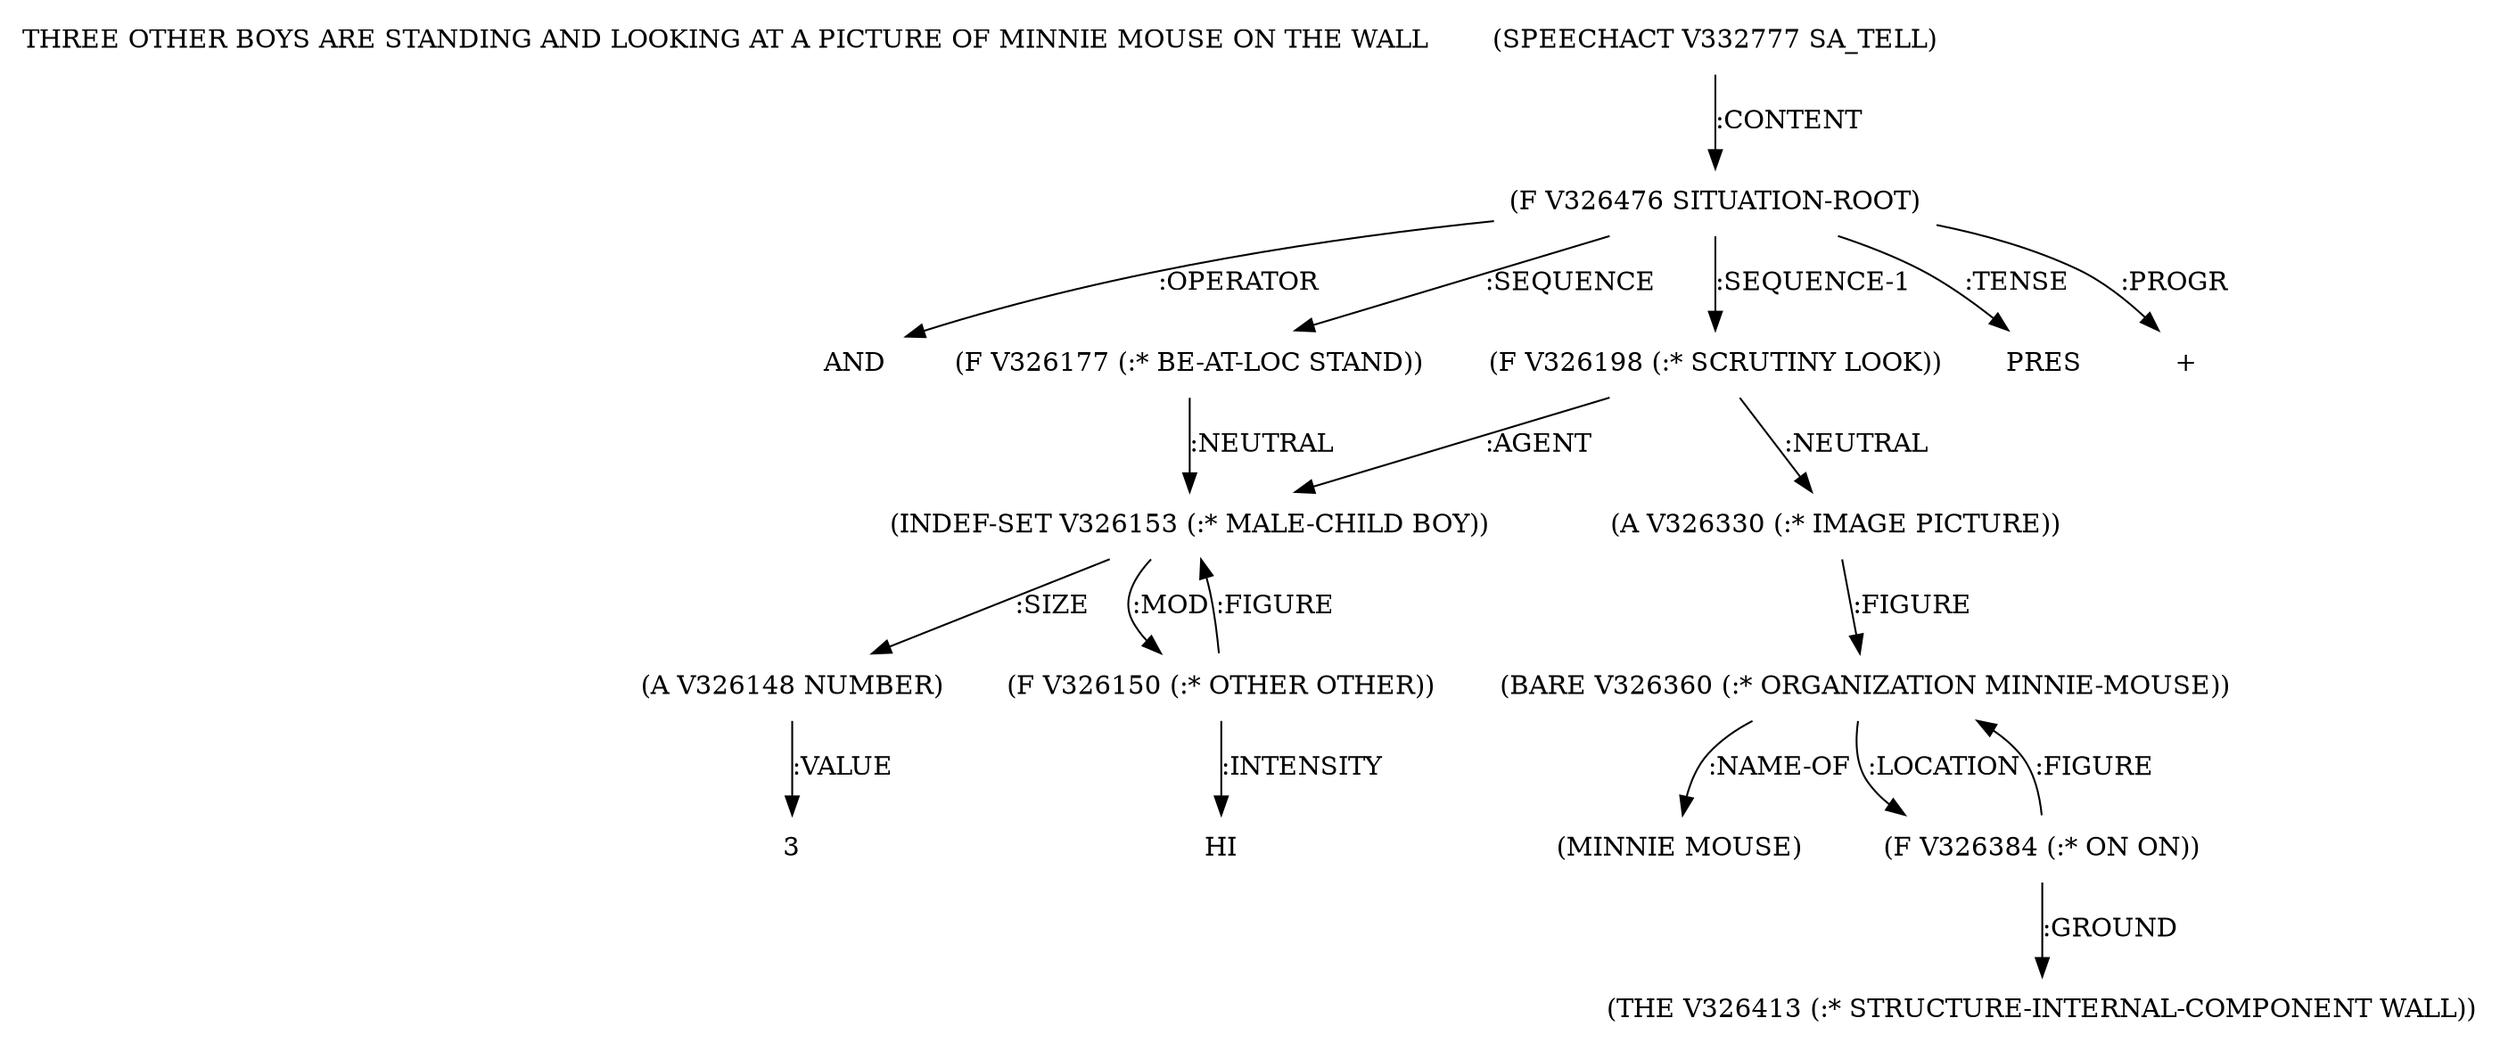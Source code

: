digraph Terms {
  node [shape=none]
  "THREE OTHER BOYS ARE STANDING AND LOOKING AT A PICTURE OF MINNIE MOUSE ON THE WALL"
  "V332777" [label="(SPEECHACT V332777 SA_TELL)"]
  "V332777" -> "V326476" [label=":CONTENT"]
  "V326476" [label="(F V326476 SITUATION-ROOT)"]
  "V326476" -> "NT335897" [label=":OPERATOR"]
  "NT335897" [label="AND"]
  "V326476" -> "V326177" [label=":SEQUENCE"]
  "V326476" -> "V326198" [label=":SEQUENCE-1"]
  "V326476" -> "NT335898" [label=":TENSE"]
  "NT335898" [label="PRES"]
  "V326476" -> "NT335899" [label=":PROGR"]
  "NT335899" [label="+"]
  "V326198" [label="(F V326198 (:* SCRUTINY LOOK))"]
  "V326198" -> "V326153" [label=":AGENT"]
  "V326198" -> "V326330" [label=":NEUTRAL"]
  "V326177" [label="(F V326177 (:* BE-AT-LOC STAND))"]
  "V326177" -> "V326153" [label=":NEUTRAL"]
  "V326153" [label="(INDEF-SET V326153 (:* MALE-CHILD BOY))"]
  "V326153" -> "V326148" [label=":SIZE"]
  "V326153" -> "V326150" [label=":MOD"]
  "V326148" [label="(A V326148 NUMBER)"]
  "V326148" -> "NT335900" [label=":VALUE"]
  "NT335900" [label="3"]
  "V326150" [label="(F V326150 (:* OTHER OTHER))"]
  "V326150" -> "NT335901" [label=":INTENSITY"]
  "NT335901" [label="HI"]
  "V326150" -> "V326153" [label=":FIGURE"]
  "V326330" [label="(A V326330 (:* IMAGE PICTURE))"]
  "V326330" -> "V326360" [label=":FIGURE"]
  "V326360" [label="(BARE V326360 (:* ORGANIZATION MINNIE-MOUSE))"]
  "V326360" -> "NT335902" [label=":NAME-OF"]
  "NT335902" [label="(MINNIE MOUSE)"]
  "V326360" -> "V326384" [label=":LOCATION"]
  "V326384" [label="(F V326384 (:* ON ON))"]
  "V326384" -> "V326413" [label=":GROUND"]
  "V326384" -> "V326360" [label=":FIGURE"]
  "V326413" [label="(THE V326413 (:* STRUCTURE-INTERNAL-COMPONENT WALL))"]
}
